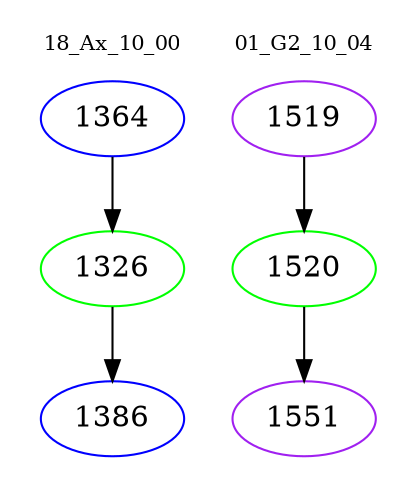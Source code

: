 digraph{
subgraph cluster_0 {
color = white
label = "18_Ax_10_00";
fontsize=10;
T0_1364 [label="1364", color="blue"]
T0_1364 -> T0_1326 [color="black"]
T0_1326 [label="1326", color="green"]
T0_1326 -> T0_1386 [color="black"]
T0_1386 [label="1386", color="blue"]
}
subgraph cluster_1 {
color = white
label = "01_G2_10_04";
fontsize=10;
T1_1519 [label="1519", color="purple"]
T1_1519 -> T1_1520 [color="black"]
T1_1520 [label="1520", color="green"]
T1_1520 -> T1_1551 [color="black"]
T1_1551 [label="1551", color="purple"]
}
}
